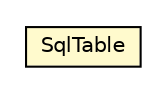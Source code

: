 #!/usr/local/bin/dot
#
# Class diagram 
# Generated by UMLGraph version 5.1 (http://www.umlgraph.org/)
#

digraph G {
	edge [fontname="Helvetica",fontsize=10,labelfontname="Helvetica",labelfontsize=10];
	node [fontname="Helvetica",fontsize=10,shape=plaintext];
	nodesep=0.25;
	ranksep=0.5;
	// pt.ist.fenixframework.pstm.repository.database.SqlTable
	c22265 [label=<<table title="pt.ist.fenixframework.pstm.repository.database.SqlTable" border="0" cellborder="1" cellspacing="0" cellpadding="2" port="p" bgcolor="lemonChiffon" href="./SqlTable.html">
		<tr><td><table border="0" cellspacing="0" cellpadding="1">
<tr><td align="center" balign="center"> SqlTable </td></tr>
		</table></td></tr>
		</table>>, fontname="Helvetica", fontcolor="black", fontsize=10.0];
}

